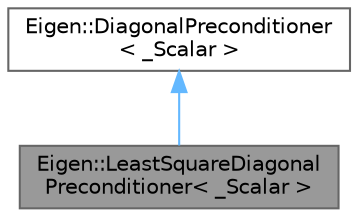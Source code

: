 digraph "Eigen::LeastSquareDiagonalPreconditioner&lt; _Scalar &gt;"
{
 // LATEX_PDF_SIZE
  bgcolor="transparent";
  edge [fontname=Helvetica,fontsize=10,labelfontname=Helvetica,labelfontsize=10];
  node [fontname=Helvetica,fontsize=10,shape=box,height=0.2,width=0.4];
  Node1 [id="Node000001",label="Eigen::LeastSquareDiagonal\lPreconditioner\< _Scalar \>",height=0.2,width=0.4,color="gray40", fillcolor="grey60", style="filled", fontcolor="black",tooltip="Jacobi preconditioner for LeastSquaresConjugateGradient"];
  Node2 -> Node1 [id="edge1_Node000001_Node000002",dir="back",color="steelblue1",style="solid",tooltip=" "];
  Node2 [id="Node000002",label="Eigen::DiagonalPreconditioner\l\< _Scalar \>",height=0.2,width=0.4,color="gray40", fillcolor="white", style="filled",URL="$class_eigen_1_1_diagonal_preconditioner.html",tooltip="A preconditioner based on the digonal entries"];
}
